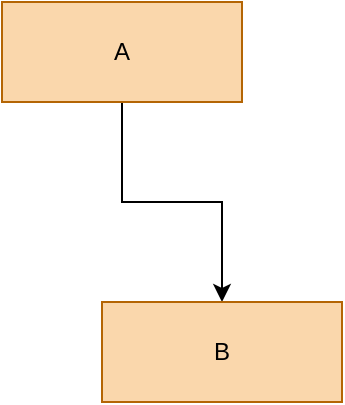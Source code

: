<mxfile version="13.1.3">
    <diagram id="6hGFLwfOUW9BJ-s0fimq" name="Page-1">
        <mxGraphModel dx="709" dy="611" grid="1" gridSize="10" guides="1" tooltips="1" connect="1" arrows="1" fold="1" page="1" pageScale="1" pageWidth="827" pageHeight="1169" background="#FFFFFF" math="0" shadow="0">
            <root>
                <mxCell id="0"/>
                <mxCell id="1" parent="0"/>
                <mxCell id="4" style="edgeStyle=orthogonalEdgeStyle;rounded=0;orthogonalLoop=1;jettySize=auto;html=1;entryX=0.5;entryY=0;entryDx=0;entryDy=0;strokeColor=#000000;" edge="1" parent="1" source="2" target="3">
                    <mxGeometry relative="1" as="geometry"/>
                </mxCell>
                <mxCell id="2" value="&lt;font color=&quot;#000000&quot;&gt;A&lt;/font&gt;" style="rounded=0;whiteSpace=wrap;html=1;fillColor=#fad7ac;strokeColor=#b46504;" vertex="1" parent="1">
                    <mxGeometry x="170" y="90" width="120" height="50" as="geometry"/>
                </mxCell>
                <mxCell id="3" value="&lt;font color=&quot;#000000&quot;&gt;B&lt;/font&gt;" style="rounded=0;whiteSpace=wrap;html=1;fillColor=#fad7ac;strokeColor=#b46504;" vertex="1" parent="1">
                    <mxGeometry x="220" y="240" width="120" height="50" as="geometry"/>
                </mxCell>
            </root>
        </mxGraphModel>
    </diagram>
</mxfile>
